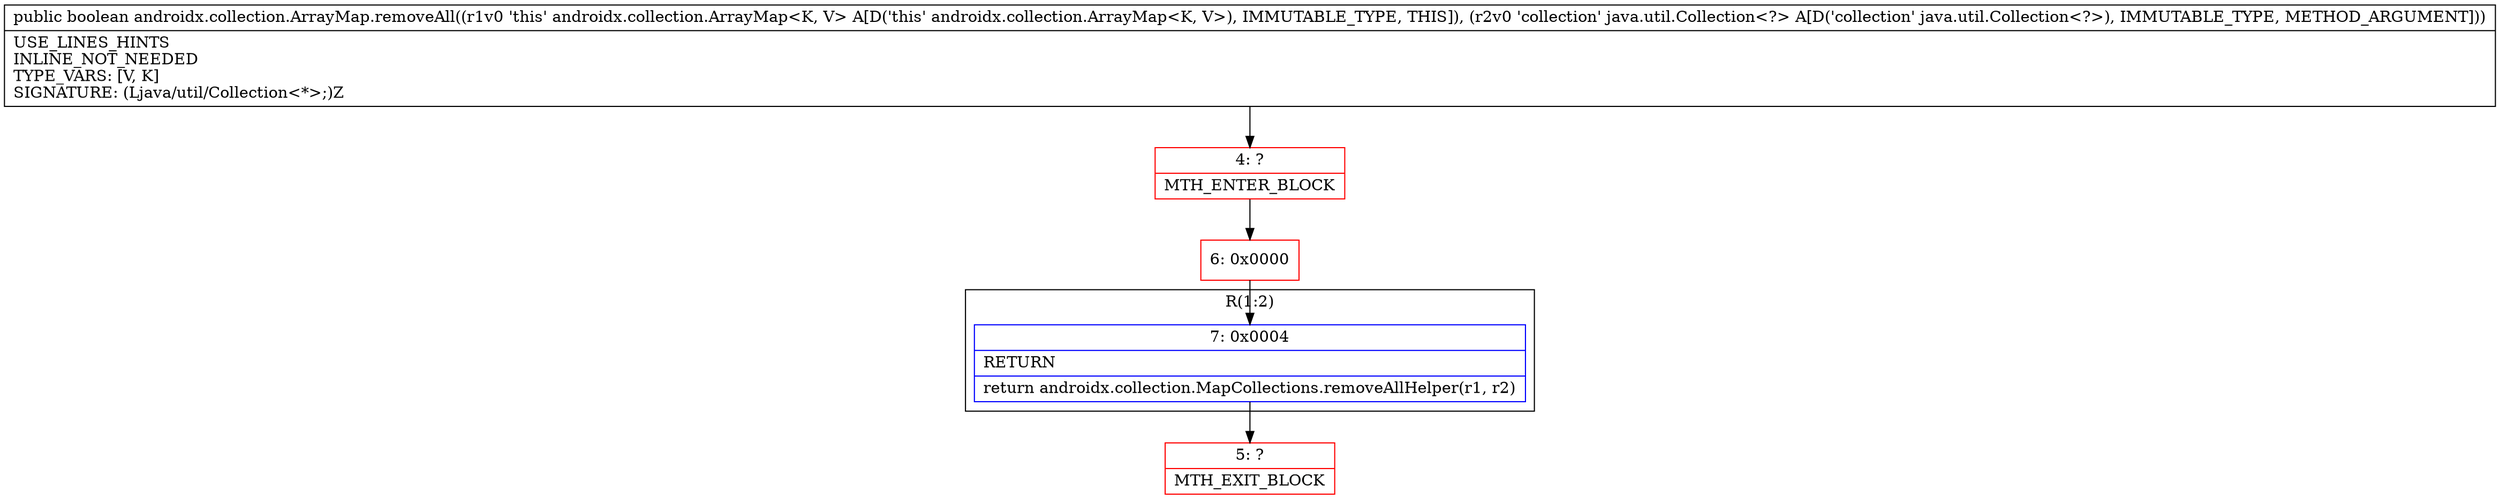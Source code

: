 digraph "CFG forandroidx.collection.ArrayMap.removeAll(Ljava\/util\/Collection;)Z" {
subgraph cluster_Region_730451188 {
label = "R(1:2)";
node [shape=record,color=blue];
Node_7 [shape=record,label="{7\:\ 0x0004|RETURN\l|return androidx.collection.MapCollections.removeAllHelper(r1, r2)\l}"];
}
Node_4 [shape=record,color=red,label="{4\:\ ?|MTH_ENTER_BLOCK\l}"];
Node_6 [shape=record,color=red,label="{6\:\ 0x0000}"];
Node_5 [shape=record,color=red,label="{5\:\ ?|MTH_EXIT_BLOCK\l}"];
MethodNode[shape=record,label="{public boolean androidx.collection.ArrayMap.removeAll((r1v0 'this' androidx.collection.ArrayMap\<K, V\> A[D('this' androidx.collection.ArrayMap\<K, V\>), IMMUTABLE_TYPE, THIS]), (r2v0 'collection' java.util.Collection\<?\> A[D('collection' java.util.Collection\<?\>), IMMUTABLE_TYPE, METHOD_ARGUMENT]))  | USE_LINES_HINTS\lINLINE_NOT_NEEDED\lTYPE_VARS: [V, K]\lSIGNATURE: (Ljava\/util\/Collection\<*\>;)Z\l}"];
MethodNode -> Node_4;Node_7 -> Node_5;
Node_4 -> Node_6;
Node_6 -> Node_7;
}

